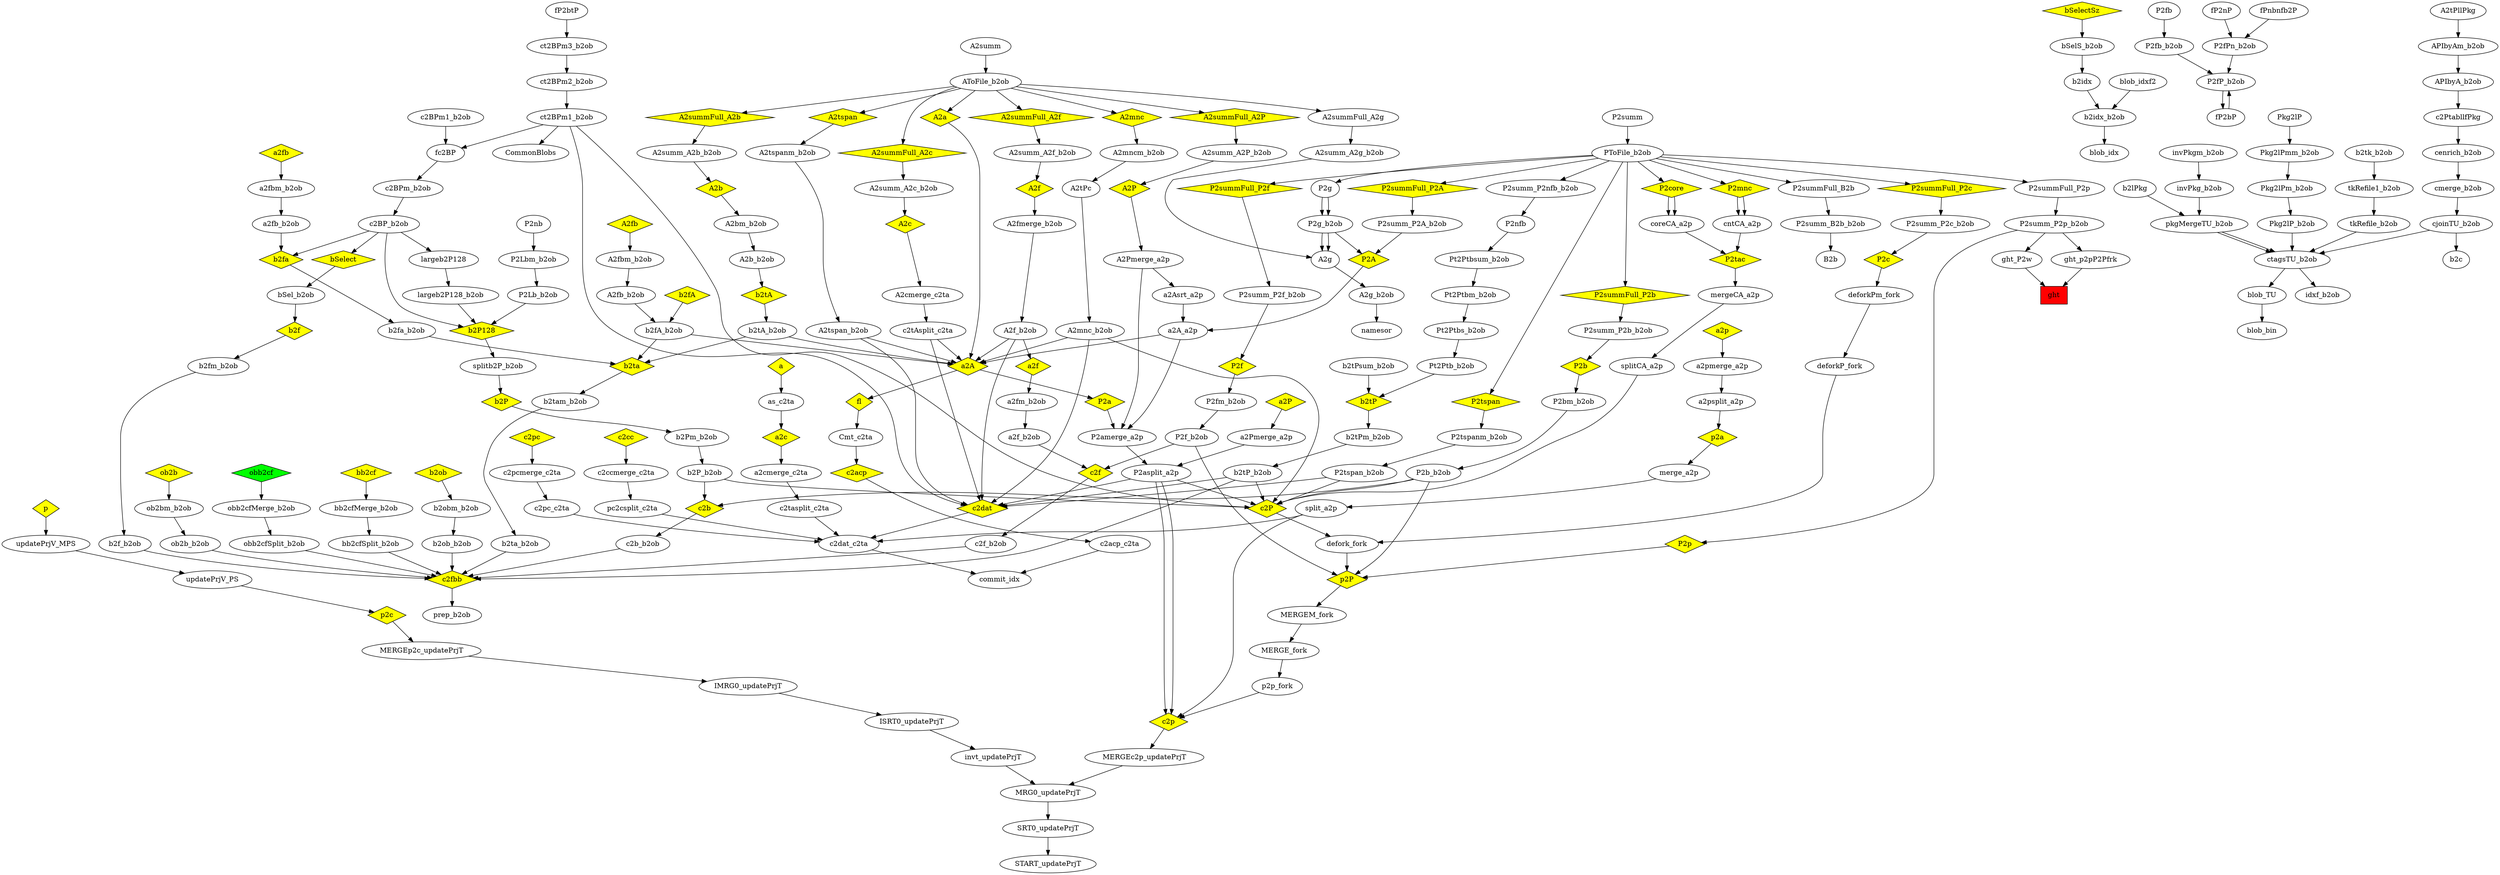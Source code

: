 digraph woc {


ght [ shape=box style=filled fillcolor=red ];

# ls ../{gz,c2fb,All.blobs}/*Full{V0,V}.s ../gz/*{FullHV,V}.s ../{gz,c2fb,All.blobs}/*Full.*.V0.{s,gz} | cut -d/ -f3- |sed 's|Full\.|Full_|;s|Full[HV].*||;s|V.*||;s|\.$||' | sort | awk '{ print $1" [ shape=diamond style=filled fillcolor=green ];"}'

obb2cf [ shape=diamond style=filled fillcolor=green ];

# ls ../{gz,c2fb,All.blobs}/*Full{V0,V}.s ../gz/*{FullHV,V}.s ../{gz,c2fb,All.blobs}/*Full.*.V0.{s,gz} | cut -d/ -f3- |sed 's|Full[HV].*||;s|Full\.|Full_|;s|V.*||;s|\.$||' | sort | awk '{ print $1" [ shape=diamond style=filled fillcolor=yellow ];"}'

A2P [ shape=diamond style=filled fillcolor=yellow ];
A2a [ shape=diamond style=filled fillcolor=yellow ];
A2b [ shape=diamond style=filled fillcolor=yellow ];
A2c [ shape=diamond style=filled fillcolor=yellow ];
A2f [ shape=diamond style=filled fillcolor=yellow ];
A2fb [ shape=diamond style=filled fillcolor=yellow ];
A2summFull_A2P [ shape=diamond style=filled fillcolor=yellow ];
A2summFull_A2b [ shape=diamond style=filled fillcolor=yellow ];
A2summFull_A2c [ shape=diamond style=filled fillcolor=yellow ];
A2summFull_A2f [ shape=diamond style=filled fillcolor=yellow ];
A2mnc [ shape=diamond style=filled fillcolor=yellow ];
A2tspan [ shape=diamond style=filled fillcolor=yellow ];
P2A [ shape=diamond style=filled fillcolor=yellow ];
P2a [ shape=diamond style=filled fillcolor=yellow ];
P2b [ shape=diamond style=filled fillcolor=yellow ];
P2c [ shape=diamond style=filled fillcolor=yellow ];
P2core [ shape=diamond style=filled fillcolor=yellow ];
P2f [ shape=diamond style=filled fillcolor=yellow ];
P2mnc [ shape=diamond style=filled fillcolor=yellow ];
P2p [ shape=diamond style=filled fillcolor=yellow ];
P2summFull_P2A [ shape=diamond style=filled fillcolor=yellow ];
P2summFull_P2b [ shape=diamond style=filled fillcolor=yellow ];
P2summFull_P2c [ shape=diamond style=filled fillcolor=yellow ];
P2summFull_P2f [ shape=diamond style=filled fillcolor=yellow ];
P2tac [ shape=diamond style=filled fillcolor=yellow ];
P2tspan [ shape=diamond style=filled fillcolor=yellow ];
a [ shape=diamond style=filled fillcolor=yellow ];
a2A [ shape=diamond style=filled fillcolor=yellow ];
a2A [ shape=diamond style=filled fillcolor=yellow ];
a2P [ shape=diamond style=filled fillcolor=yellow ];
a2c [ shape=diamond style=filled fillcolor=yellow ];
a2f [ shape=diamond style=filled fillcolor=yellow ];
a2fb [ shape=diamond style=filled fillcolor=yellow ];
a2p [ shape=diamond style=filled fillcolor=yellow ];
b2P [ shape=diamond style=filled fillcolor=yellow ];
b2P128 [ shape=diamond style=filled fillcolor=yellow ];
bSelect [ shape=diamond style=filled fillcolor=yellow ];
bSelectSz [ shape=diamond style=filled fillcolor=yellow ];
b2f [ shape=diamond style=filled fillcolor=yellow ];
b2fA [ shape=diamond style=filled fillcolor=yellow ];
b2fa [ shape=diamond style=filled fillcolor=yellow ];
b2ob [ shape=diamond style=filled fillcolor=yellow ];
b2tA [ shape=diamond style=filled fillcolor=yellow ];
b2tP [ shape=diamond style=filled fillcolor=yellow ];
b2ta [ shape=diamond style=filled fillcolor=yellow ];
bb2cf [ shape=diamond style=filled fillcolor=yellow ];
c2P [ shape=diamond style=filled fillcolor=yellow ];
c2acp [ shape=diamond style=filled fillcolor=yellow ];
c2b [ shape=diamond style=filled fillcolor=yellow ];
c2cc [ shape=diamond style=filled fillcolor=yellow ];
c2dat [ shape=diamond style=filled fillcolor=yellow ];
c2f [ shape=diamond style=filled fillcolor=yellow ];
c2fbb [ shape=diamond style=filled fillcolor=yellow ];
c2p [ shape=diamond style=filled fillcolor=yellow ];
c2pc [ shape=diamond style=filled fillcolor=yellow ];
fl [ shape=diamond style=filled fillcolor=yellow ];
ob2b [ shape=diamond style=filled fillcolor=yellow ];
p [ shape=diamond style=filled fillcolor=yellow ];
p2P [ shape=diamond style=filled fillcolor=yellow ];
p2a [ shape=diamond style=filled fillcolor=yellow ];
p2c [ shape=diamond style=filled fillcolor=yellow ];






#c
c2dat -> c2dat_c2ta -> commit_idx
fl -> Cmt_c2ta -> c2acp -> c2acp_c2ta -> commit_idx
c2pc ->c2pcmerge_c2ta -> c2pc_c2ta -> c2dat_c2ta
c2cc ->c2ccmerge_c2ta -> pc2csplit_c2ta -> c2dat_c2ta
a -> as_c2ta -> a2c -> a2cmerge_c2ta -> c2tasplit_c2ta -> c2dat_c2ta

p -> updatePrjV_MPS -> updatePrjV_PS -> p2c
#c2p
c2p -> MERGEc2p_updatePrjT->MRG0_updatePrjT ->SRT0_updatePrjT ->START_updatePrjT;
p2c -> MERGEp2c_updatePrjT ->IMRG0_updatePrjT ->ISRT0_updatePrjT->invt_updatePrjT ->MRG0_updatePrjT;
P2c -> deforkPm_fork -> deforkP_fork -> defork_fork -> p2P -> MERGEM_fork -> MERGE_fork -> p2p_fork -> c2p;
c2P -> defork_fork 
P2p -> p2P

# a2p
split_a2p -> c2dat_c2ta;
p2a->merge_a2p -> split_a2p -> c2p
a2P->a2Pmerge_a2p -> P2asplit_a2p -> c2p
P2asplit_a2p -> c2dat
a2p -> a2pmerge_a2p -> a2psplit_a2p -> p2a


P2tac -> mergeCA_a2p -> splitCA_a2p -> c2P;
P2a -> P2amerge_a2p -> P2asplit_a2p -> c2P;

A2a -> a2A;
a2A->P2a;
a2A->fl;
a2A_a2p ->a2A

P2A -> a2A_a2p ->P2amerge_a2p;
A2P -> A2Pmerge_a2p -> a2Asrt_a2p -> a2A_a2p;
P2core -> coreCA_a2p -> P2tac
P2mnc -> cntCA_a2p -> P2tac;
A2Pmerge_a2p -> P2amerge_a2p;
P2asplit_a2p -> c2p;

#once diffs are obtained
b2ob -> b2obm_b2ob -> b2ob_b2ob -> c2fbb -> prep_b2ob;
ob2b->ob2bm_b2ob -> ob2b_b2ob -> c2fbb;
b2f->b2fm_b2ob -> b2f_b2ob -> c2fbb;
c2b->c2b_b2ob -> c2fbb;
c2f->c2f_b2ob -> c2fbb;
b2ta->b2tam_b2ob-> b2ta_b2ob -> c2fbb;
P2b_b2ob -> c2b;
P2b_b2ob -> c2P;
P2b->P2bm_b2ob->P2b_b2ob

b2P-> b2Pm_b2ob->b2P_b2ob -> c2b;
b2P_b2ob -> c2P;

b2fA->b2fA_b2ob -> a2A;
A2fb -> A2fbm_b2ob -> A2fb_b2ob -> b2fA_b2ob -> b2ta;
A2f -> A2fmerge_b2ob -> A2f_b2ob -> a2f;
A2f_b2ob -> a2A;
A2f_b2ob -> c2dat;

A2b->A2bm_b2ob -> A2b_b2ob -> b2tA -> b2tA_b2ob -> a2A;
b2tA_b2ob ->  b2ta
a2f-> a2fm_b2ob -> a2f_b2ob -> c2f;
a2fb->a2fbm_b2ob -> a2fb_b2ob -> b2fa;
b2fa -> b2fa_b2ob -> b2ta;

obb2cf -> obb2cfMerge_b2ob ->obb2cfSplit_b2ob -> c2fbb;
bb2cf -> bb2cfMerge_b2ob -> bb2cfSplit_b2ob -> c2fbb;

b2tPsum_b2ob-> b2tP -> b2tPm_b2ob -> b2tP_b2ob -> c2fbb;
b2tP_b2ob -> c2P;
b2tP_b2ob -> c2dat;
Pt2Ptbsum_b2ob->Pt2Ptbm_b2ob->Pt2Ptbs_b2ob->Pt2Ptb_b2ob-> b2tP

# below not needed can do everythhing via Pt2Ptb??
ct2BPm2_b2ob->ct2BPm1_b2ob->fc2BP->c2BPm_b2ob->c2BP_b2ob -> b2P128-> splitb2P_b2ob -> b2P;
c2BP_b2ob ->largeb2P128 -> largeb2P128_b2ob -> b2P128;
c2BP_b2ob ->b2fa;
c2BP_b2ob ->bSelect;
ct2BPm1_b2ob->CommonBlobs;
ct2BPm1_b2ob->c2dat;
ct2BPm1_b2ob->c2P;
fP2btP->ct2BPm3_b2ob->ct2BPm2_b2ob
c2BPm1_b2ob->fc2BP;
P2fb->P2fb_b2ob ->P2fP_b2ob -> fP2bP->P2fP_b2ob;
P2nb -> P2Lbm_b2ob -> P2Lb_b2ob -> b2P128;
fP2nP->P2fPn_b2ob->P2fP_b2ob;
fPnbnfb2P->P2fPn_b2ob;


P2f_b2ob -> p2P;
P2b_b2ob -> p2P;

P2f->P2fm_b2ob -> P2f_b2ob -> c2f;
P2g->P2g_b2ob -> A2g -> A2g_b2ob -> namesor;

blob_idxf2 ->  b2idx_b2ob -> blob_idx
b2idx -> b2idx_b2ob
bSelectSz -> bSelS_b2ob -> b2idx

A2mnc -> A2mncm_b2ob -> A2tPc
A2mnc_b2ob -> a2A
A2mnc_b2ob -> c2P
A2mnc_b2ob -> c2dat
A2tPc -> A2mnc_b2ob

A2tspan->A2tspanm_b2ob->A2tspan_b2ob->c2dat;
A2tspan_b2ob->a2A;
A2summ->AToFile_b2ob->A2tspan;
AToFile_b2ob-> A2a;
AToFile_b2ob-> A2mnc;
AToFile_b2ob-> A2summFull_A2c ->A2summ_A2c_b2ob -> A2c;
AToFile_b2ob-> A2summFull_A2b ->A2summ_A2b_b2ob -> A2b;
AToFile_b2ob-> A2summFull_A2P ->A2summ_A2P_b2ob -> A2P;
AToFile_b2ob-> A2summFull_A2f ->A2summ_A2f_b2ob -> A2f;
AToFile_b2ob-> A2summFull_A2g ->A2summ_A2g_b2ob -> A2g;
A2c-> A2cmerge_c2ta -> c2tAsplit_c2ta -> a2A
c2tAsplit_c2ta -> c2dat
bSelect->bSel_b2ob -> b2f;

P2tspan->P2tspanm_b2ob->P2tspan_b2ob->c2dat;
P2tspan_b2ob->c2P;
P2summ->PToFile_b2ob->P2tspan;

PToFile_b2ob-> P2g -> P2g_b2ob -> P2A
P2g_b2ob -> A2g
PToFile_b2ob-> P2summ_P2nfb_b2ob ->  P2nfb -> Pt2Ptbsum_b2ob 
PToFile_b2ob-> P2core -> coreCA_a2p
PToFile_b2ob-> P2mnc -> cntCA_a2p

PToFile_b2ob-> P2summFull_B2b ->P2summ_B2b_b2ob -> B2b
PToFile_b2ob-> P2summFull_P2A->P2summ_P2A_b2ob -> P2A;
PToFile_b2ob-> P2summFull_P2b->P2summ_P2b_b2ob -> P2b;
PToFile_b2ob-> P2summFull_P2c->P2summ_P2c_b2ob -> P2c;
PToFile_b2ob-> P2summFull_P2f->P2summ_P2f_b2ob -> P2f;
PToFile_b2ob-> P2summFull_P2p -> P2summ_P2p_b2ob -> P2p;
P2summ_P2p_b2ob -> ght_p2pP2Pfrk -> ght
P2summ_P2p_b2ob -> ght_P2w  -> ght

# nn=$(tail -1 /data/All.blobs/blob_$o.idx|cut -d\; -f1)
# no=$(head -$((o+1)) /da5_data/home/audris/update/All.blob.T | tail -1 | cut -d\; -f1)
# ~/lookup/checkBinFix.perl blob /data/All.blobs/blob_$o $((nn-no-1)) blob_TU_$o

b2lPkg->pkgMergeTU_b2ob->ctagsTU_b2ob->blob_TU -> blob_bin;
ctagsTU_b2ob->idxf_b2ob;
invPkgm_b2ob->invPkg_b2ob->pkgMergeTU_b2ob->ctagsTU_b2ob;
b2tk_b2ob -> tkRefile1_b2ob -> tkRefile_b2ob -> ctagsTU_b2ob;
Pkg2lP -> Pkg2lPmm_b2ob->Pkg2lPm_b2ob->Pkg2lP_b2ob->ctagsTU_b2ob;
cjoinTU_b2ob->b2c
A2tPllPkg-> APIbyAm_b2ob->APIbyA_b2ob-> c2PtabllfPkg -> cenrich_b2ob-> cmerge_b2ob->cjoinTU_b2ob->ctagsTU_b2ob;

}
